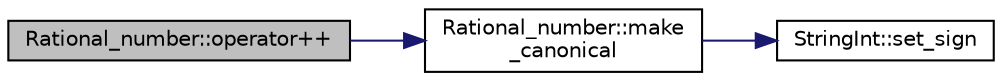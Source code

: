 digraph "Rational_number::operator++"
{
 // LATEX_PDF_SIZE
  edge [fontname="Helvetica",fontsize="10",labelfontname="Helvetica",labelfontsize="10"];
  node [fontname="Helvetica",fontsize="10",shape=record];
  rankdir="LR";
  Node1 [label="Rational_number::operator++",height=0.2,width=0.4,color="black", fillcolor="grey75", style="filled", fontcolor="black",tooltip="Prefix increment."];
  Node1 -> Node2 [color="midnightblue",fontsize="10",style="solid",fontname="Helvetica"];
  Node2 [label="Rational_number::make\l_canonical",height=0.2,width=0.4,color="black", fillcolor="white", style="filled",URL="$classRational__number.html#a3b7da00ab3a73290c9a0e85e524dae66",tooltip="Simplify this Rational_number."];
  Node2 -> Node3 [color="midnightblue",fontsize="10",style="solid",fontname="Helvetica"];
  Node3 [label="StringInt::set_sign",height=0.2,width=0.4,color="black", fillcolor="white", style="filled",URL="$classStringInt.html#abf4c106f451a9ffb064901a8c85191ca",tooltip="sign setter."];
}
